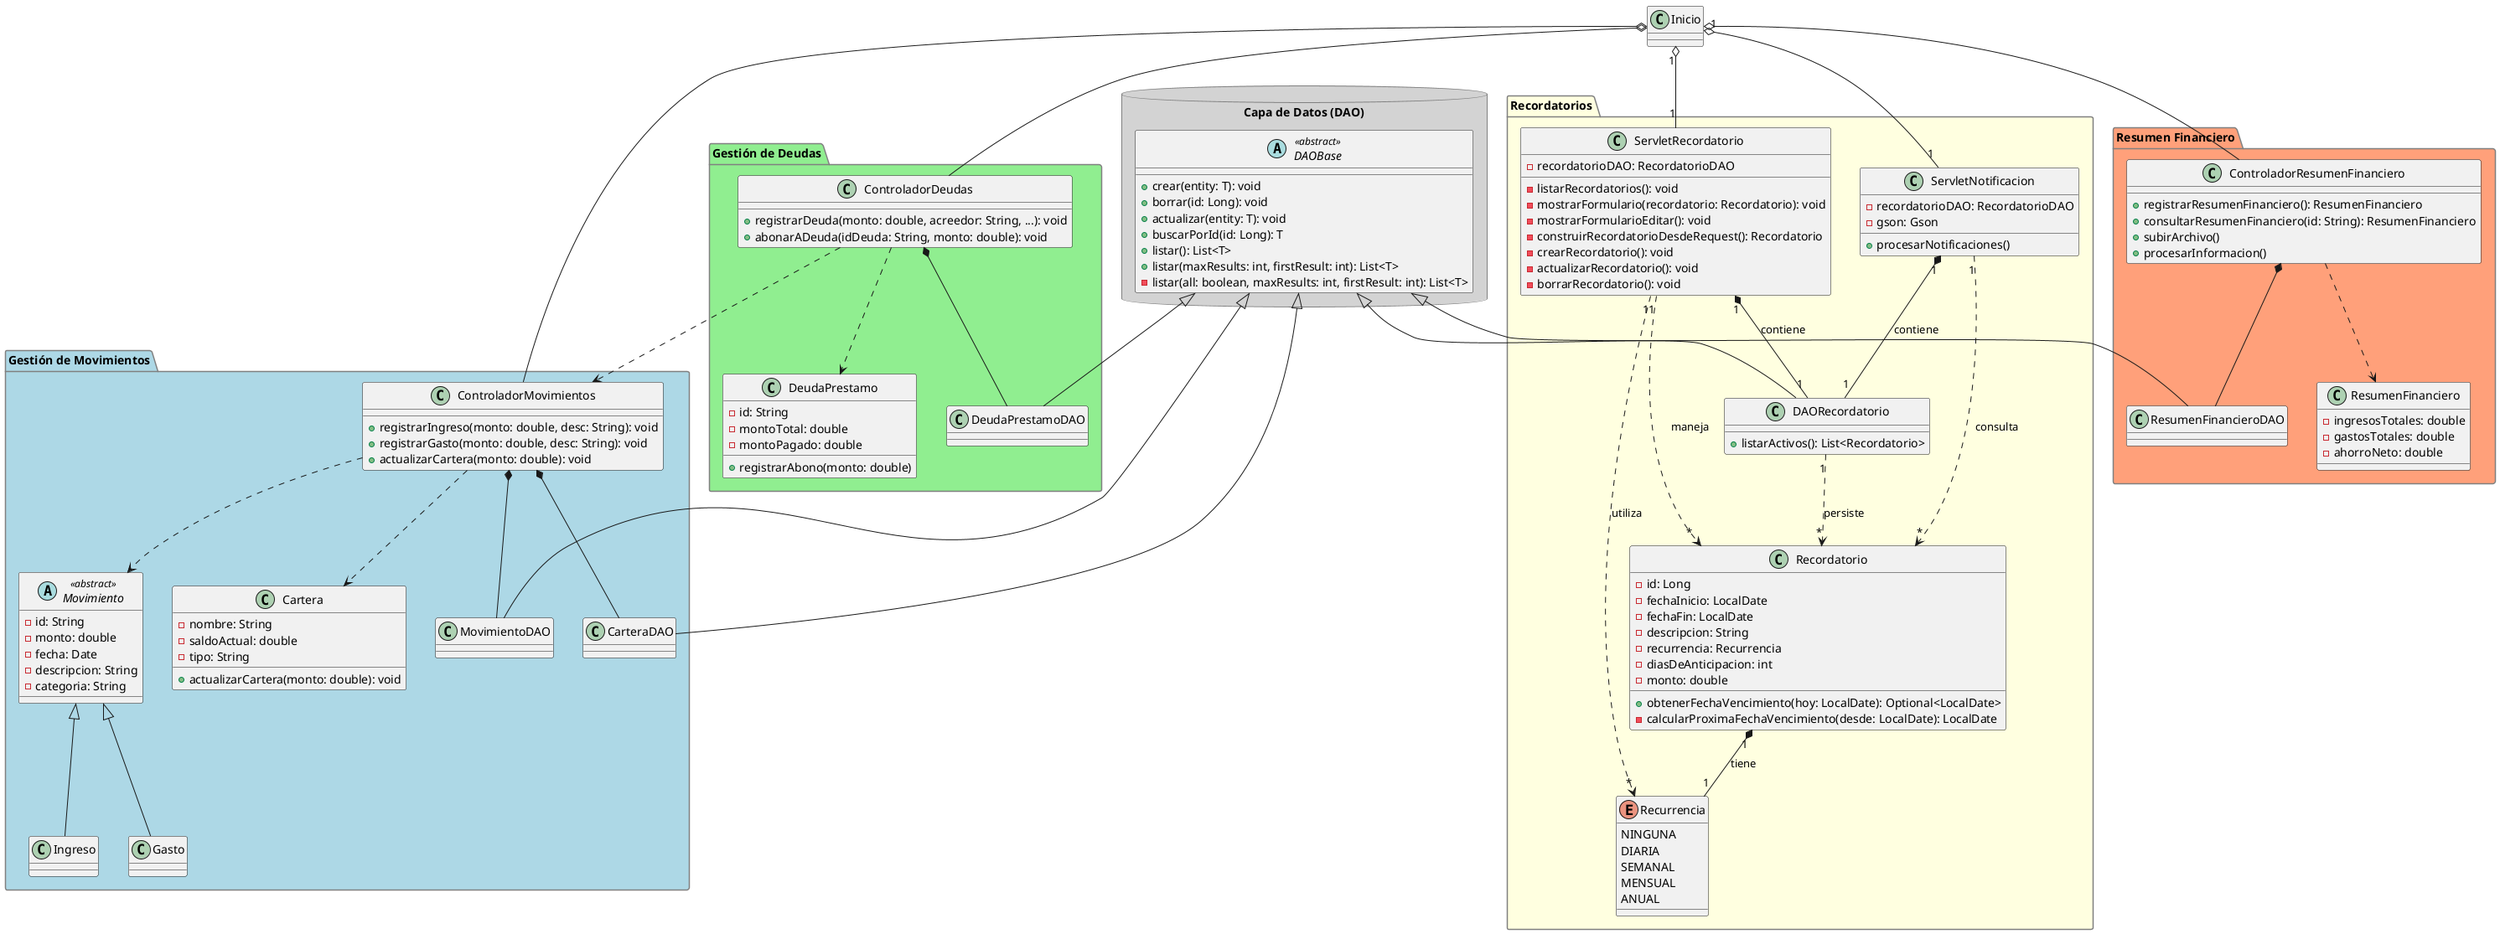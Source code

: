 @startuml

' --- Configuración Visual ---
skinparam package {
  BackgroundColor LightGray
  BorderColor Gray
}

' --- Capa de Acceso a Datos (Base) ---
package "Capa de Datos (DAO)" <<Database>> {
  abstract class DAOBase <<abstract>> {
    + crear(entity: T): void
    + borrar(id: Long): void
    + actualizar(entity: T): void
    + buscarPorId(id: Long): T
    + listar(): List<T>
    + listar(maxResults: int, firstResult: int): List<T>
    - listar(all: boolean, maxResults: int, firstResult: int): List<T>
  }
}

' --- Módulo Principal de la Aplicación ---
class Inicio

' --- Módulo de Movimientos ---
package "Gestión de Movimientos" #LightBlue {
  class ControladorMovimientos {
    + registrarIngreso(monto: double, desc: String): void
    + registrarGasto(monto: double, desc: String): void
    + actualizarCartera(monto: double): void
  }

  abstract class Movimiento <<abstract>> {
    - id: String
    - monto: double
    - fecha: Date
    - descripcion: String
    - categoria: String
  }

  class Ingreso
  class Gasto

  class Cartera {
    - nombre: String
    - saldoActual: double
    - tipo: String
    + actualizarCartera(monto: double): void
  }

  ' DAOs del módulo
  class MovimientoDAO
  class CarteraDAO
}

' --- Módulo de Deudas ---
package "Gestión de Deudas" #LightGreen {
  class ControladorDeudas {
    + registrarDeuda(monto: double, acreedor: String, ...): void
    + abonarADeuda(idDeuda: String, monto: double): void
  }

  class DeudaPrestamo {
    - id: String
    - montoTotal: double
    - montoPagado: double
    + registrarAbono(monto: double)
  }

  ' DAO del módulo
  class DeudaPrestamoDAO
}

' --- Módulo de Recordatorios ---
package "Recordatorios" #LightYellow {
  class ServletRecordatorio  {
    - recordatorioDAO: RecordatorioDAO
    - listarRecordatorios(): void
    - mostrarFormulario(recordatorio: Recordatorio): void
    - mostrarFormularioEditar(): void
    - construirRecordatorioDesdeRequest(): Recordatorio
    - crearRecordatorio(): void
    - actualizarRecordatorio(): void
    - borrarRecordatorio(): void
  }

  class ServletNotificacion  {
    - recordatorioDAO: RecordatorioDAO
    - gson: Gson
    + procesarNotificaciones()
  }

  class Recordatorio {
    - id: Long
    - fechaInicio: LocalDate
    - fechaFin: LocalDate
    - descripcion: String
    - recurrencia: Recurrencia
    - diasDeAnticipacion: int
    - monto: double
    + obtenerFechaVencimiento(hoy: LocalDate): Optional<LocalDate>
    - calcularProximaFechaVencimiento(desde: LocalDate): LocalDate
  }

  enum Recurrencia {
    NINGUNA
    DIARIA
    SEMANAL
    MENSUAL
    ANUAL
  }

  class DAORecordatorio {
    + listarActivos(): List<Recordatorio>
  }
}

' --- Módulo de Resumen ---
package "Resumen Financiero" #LightSalmon {
  class ControladorResumenFinanciero {
    + registrarResumenFinanciero(): ResumenFinanciero
    + consultarResumenFinanciero(id: String): ResumenFinanciero
    + subirArchivo()
    + procesarInformacion()
  }

  class ResumenFinanciero {
    - ingresosTotales: double
    - gastosTotales: double
    - ahorroNeto: double
  }

  ' DAO del módulo
  class ResumenFinancieroDAO
}


' ===================================
'      DEFINICIÓN DE RELACIONES
' ===================================

' --- Relaciones del Nivel Superior (Inicio -> Controladores) ---
Inicio o-- ControladorMovimientos
Inicio o-- ControladorDeudas
Inicio "1" o-- "1" ServletRecordatorio
Inicio "1" o-- "1" ServletNotificacion
Inicio o-- ControladorResumenFinanciero


' --- Relaciones dentro del paquete de Movimientos ---
ControladorMovimientos ..> Movimiento
ControladorMovimientos ..> Cartera
ControladorMovimientos *-- MovimientoDAO
ControladorMovimientos *-- CarteraDAO
Movimiento <|-- Ingreso
Movimiento <|-- Gasto


' --- Relaciones dentro del paquete de Deudas ---
ControladorDeudas ..> DeudaPrestamo
ControladorDeudas *-- DeudaPrestamoDAO


' --- Relaciones dentro del paquete de Recordatorios ---
ServletRecordatorio "1" *-- "1" DAORecordatorio : contiene
ServletRecordatorio "1" ..> "*" Recordatorio : maneja
ServletRecordatorio "1" ..> "*" Recurrencia : utiliza
ServletNotificacion "1" *-- "1" DAORecordatorio : contiene
ServletNotificacion "1" ..> "*" Recordatorio : consulta
Recordatorio "1" *-- "1" Recurrencia : tiene
DAORecordatorio "1" ..> "*" Recordatorio : persiste
ControladorResumenFinanciero ..> ResumenFinanciero
ControladorResumenFinanciero *-- ResumenFinancieroDAO


' --- Relaciones ENTRE paquetes (Colaboraciones) ---
' Pagar una deuda USA el controlador de movimientos para registrar el gasto
ControladorDeudas ..> ControladorMovimientos


' --- Herencia de la Capa de Datos (DAO) ---
DAOBase <|-- DAORecordatorio
DAOBase <|-- MovimientoDAO
DAOBase <|-- CarteraDAO
DAOBase <|-- DeudaPrestamoDAO
DAOBase <|-- ResumenFinancieroDAO

@enduml